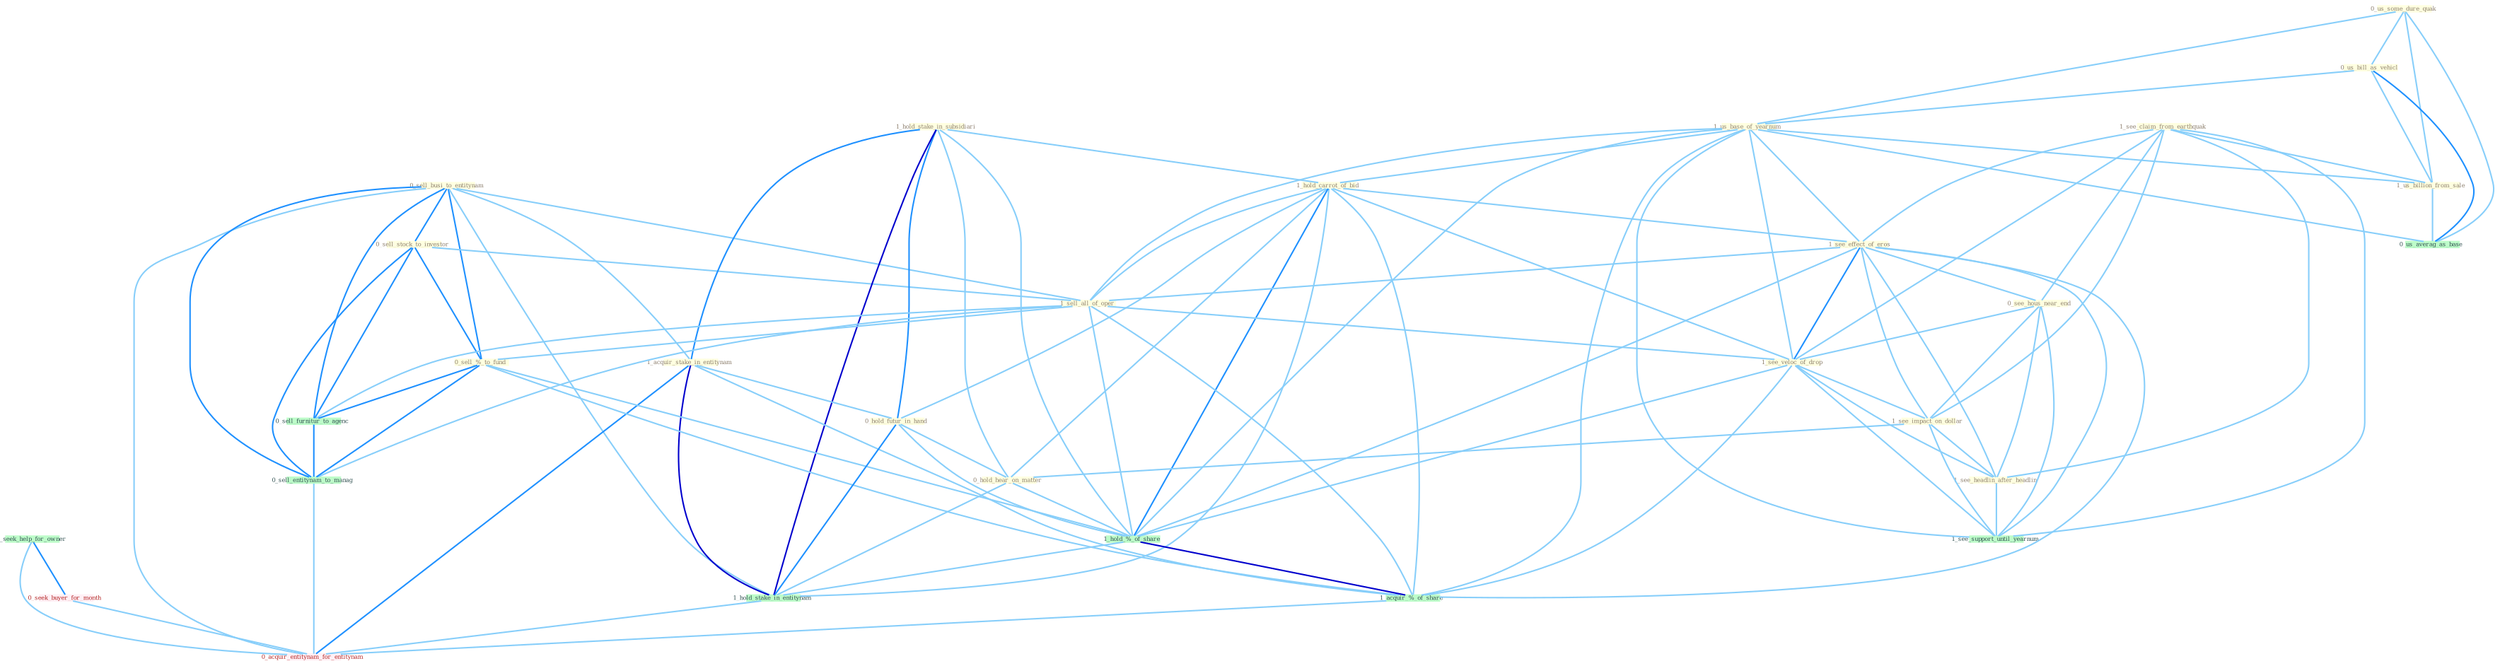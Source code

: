 Graph G{ 
    node
    [shape=polygon,style=filled,width=.5,height=.06,color="#BDFCC9",fixedsize=true,fontsize=4,
    fontcolor="#2f4f4f"];
    {node
    [color="#ffffe0", fontcolor="#8b7d6b"] "0_sell_busi_to_entitynam " "1_see_claim_from_earthquak " "0_us_some_dure_quak " "0_sell_stock_to_investor " "1_hold_stake_in_subsidiari " "0_us_bill_as_vehicl " "1_us_base_of_yearnum " "1_acquir_stake_in_entitynam " "1_hold_carrot_of_bid " "1_see_effect_of_eros " "1_sell_all_of_oper " "0_sell_%_to_fund " "0_see_hous_near_end " "1_see_veloc_of_drop " "1_see_impact_on_dollar " "0_hold_futur_in_hand " "1_us_billion_from_sale " "0_hold_hear_on_matter " "1_see_headlin_after_headlin "}
{node [color="#fff0f5", fontcolor="#b22222"] "0_seek_buyer_for_month " "0_acquir_entitynam_for_entitynam "}
edge [color="#B0E2FF"];

	"0_sell_busi_to_entitynam " -- "0_sell_stock_to_investor " [w="2", color="#1e90ff" , len=0.8];
	"0_sell_busi_to_entitynam " -- "1_acquir_stake_in_entitynam " [w="1", color="#87cefa" ];
	"0_sell_busi_to_entitynam " -- "1_sell_all_of_oper " [w="1", color="#87cefa" ];
	"0_sell_busi_to_entitynam " -- "0_sell_%_to_fund " [w="2", color="#1e90ff" , len=0.8];
	"0_sell_busi_to_entitynam " -- "1_hold_stake_in_entitynam " [w="1", color="#87cefa" ];
	"0_sell_busi_to_entitynam " -- "0_sell_furnitur_to_agenc " [w="2", color="#1e90ff" , len=0.8];
	"0_sell_busi_to_entitynam " -- "0_sell_entitynam_to_manag " [w="2", color="#1e90ff" , len=0.8];
	"0_sell_busi_to_entitynam " -- "0_acquir_entitynam_for_entitynam " [w="1", color="#87cefa" ];
	"1_see_claim_from_earthquak " -- "1_see_effect_of_eros " [w="1", color="#87cefa" ];
	"1_see_claim_from_earthquak " -- "0_see_hous_near_end " [w="1", color="#87cefa" ];
	"1_see_claim_from_earthquak " -- "1_see_veloc_of_drop " [w="1", color="#87cefa" ];
	"1_see_claim_from_earthquak " -- "1_see_impact_on_dollar " [w="1", color="#87cefa" ];
	"1_see_claim_from_earthquak " -- "1_us_billion_from_sale " [w="1", color="#87cefa" ];
	"1_see_claim_from_earthquak " -- "1_see_headlin_after_headlin " [w="1", color="#87cefa" ];
	"1_see_claim_from_earthquak " -- "1_see_support_until_yearnum " [w="1", color="#87cefa" ];
	"0_us_some_dure_quak " -- "0_us_bill_as_vehicl " [w="1", color="#87cefa" ];
	"0_us_some_dure_quak " -- "1_us_base_of_yearnum " [w="1", color="#87cefa" ];
	"0_us_some_dure_quak " -- "1_us_billion_from_sale " [w="1", color="#87cefa" ];
	"0_us_some_dure_quak " -- "0_us_averag_as_base " [w="1", color="#87cefa" ];
	"0_sell_stock_to_investor " -- "1_sell_all_of_oper " [w="1", color="#87cefa" ];
	"0_sell_stock_to_investor " -- "0_sell_%_to_fund " [w="2", color="#1e90ff" , len=0.8];
	"0_sell_stock_to_investor " -- "0_sell_furnitur_to_agenc " [w="2", color="#1e90ff" , len=0.8];
	"0_sell_stock_to_investor " -- "0_sell_entitynam_to_manag " [w="2", color="#1e90ff" , len=0.8];
	"1_hold_stake_in_subsidiari " -- "1_acquir_stake_in_entitynam " [w="2", color="#1e90ff" , len=0.8];
	"1_hold_stake_in_subsidiari " -- "1_hold_carrot_of_bid " [w="1", color="#87cefa" ];
	"1_hold_stake_in_subsidiari " -- "0_hold_futur_in_hand " [w="2", color="#1e90ff" , len=0.8];
	"1_hold_stake_in_subsidiari " -- "0_hold_hear_on_matter " [w="1", color="#87cefa" ];
	"1_hold_stake_in_subsidiari " -- "1_hold_%_of_share " [w="1", color="#87cefa" ];
	"1_hold_stake_in_subsidiari " -- "1_hold_stake_in_entitynam " [w="3", color="#0000cd" , len=0.6];
	"0_us_bill_as_vehicl " -- "1_us_base_of_yearnum " [w="1", color="#87cefa" ];
	"0_us_bill_as_vehicl " -- "1_us_billion_from_sale " [w="1", color="#87cefa" ];
	"0_us_bill_as_vehicl " -- "0_us_averag_as_base " [w="2", color="#1e90ff" , len=0.8];
	"1_us_base_of_yearnum " -- "1_hold_carrot_of_bid " [w="1", color="#87cefa" ];
	"1_us_base_of_yearnum " -- "1_see_effect_of_eros " [w="1", color="#87cefa" ];
	"1_us_base_of_yearnum " -- "1_sell_all_of_oper " [w="1", color="#87cefa" ];
	"1_us_base_of_yearnum " -- "1_see_veloc_of_drop " [w="1", color="#87cefa" ];
	"1_us_base_of_yearnum " -- "1_us_billion_from_sale " [w="1", color="#87cefa" ];
	"1_us_base_of_yearnum " -- "1_hold_%_of_share " [w="1", color="#87cefa" ];
	"1_us_base_of_yearnum " -- "1_acquir_%_of_share " [w="1", color="#87cefa" ];
	"1_us_base_of_yearnum " -- "1_see_support_until_yearnum " [w="1", color="#87cefa" ];
	"1_us_base_of_yearnum " -- "0_us_averag_as_base " [w="1", color="#87cefa" ];
	"1_acquir_stake_in_entitynam " -- "0_hold_futur_in_hand " [w="1", color="#87cefa" ];
	"1_acquir_stake_in_entitynam " -- "1_hold_stake_in_entitynam " [w="3", color="#0000cd" , len=0.6];
	"1_acquir_stake_in_entitynam " -- "1_acquir_%_of_share " [w="1", color="#87cefa" ];
	"1_acquir_stake_in_entitynam " -- "0_acquir_entitynam_for_entitynam " [w="2", color="#1e90ff" , len=0.8];
	"1_hold_carrot_of_bid " -- "1_see_effect_of_eros " [w="1", color="#87cefa" ];
	"1_hold_carrot_of_bid " -- "1_sell_all_of_oper " [w="1", color="#87cefa" ];
	"1_hold_carrot_of_bid " -- "1_see_veloc_of_drop " [w="1", color="#87cefa" ];
	"1_hold_carrot_of_bid " -- "0_hold_futur_in_hand " [w="1", color="#87cefa" ];
	"1_hold_carrot_of_bid " -- "0_hold_hear_on_matter " [w="1", color="#87cefa" ];
	"1_hold_carrot_of_bid " -- "1_hold_%_of_share " [w="2", color="#1e90ff" , len=0.8];
	"1_hold_carrot_of_bid " -- "1_hold_stake_in_entitynam " [w="1", color="#87cefa" ];
	"1_hold_carrot_of_bid " -- "1_acquir_%_of_share " [w="1", color="#87cefa" ];
	"1_see_effect_of_eros " -- "1_sell_all_of_oper " [w="1", color="#87cefa" ];
	"1_see_effect_of_eros " -- "0_see_hous_near_end " [w="1", color="#87cefa" ];
	"1_see_effect_of_eros " -- "1_see_veloc_of_drop " [w="2", color="#1e90ff" , len=0.8];
	"1_see_effect_of_eros " -- "1_see_impact_on_dollar " [w="1", color="#87cefa" ];
	"1_see_effect_of_eros " -- "1_see_headlin_after_headlin " [w="1", color="#87cefa" ];
	"1_see_effect_of_eros " -- "1_hold_%_of_share " [w="1", color="#87cefa" ];
	"1_see_effect_of_eros " -- "1_acquir_%_of_share " [w="1", color="#87cefa" ];
	"1_see_effect_of_eros " -- "1_see_support_until_yearnum " [w="1", color="#87cefa" ];
	"1_sell_all_of_oper " -- "0_sell_%_to_fund " [w="1", color="#87cefa" ];
	"1_sell_all_of_oper " -- "1_see_veloc_of_drop " [w="1", color="#87cefa" ];
	"1_sell_all_of_oper " -- "1_hold_%_of_share " [w="1", color="#87cefa" ];
	"1_sell_all_of_oper " -- "1_acquir_%_of_share " [w="1", color="#87cefa" ];
	"1_sell_all_of_oper " -- "0_sell_furnitur_to_agenc " [w="1", color="#87cefa" ];
	"1_sell_all_of_oper " -- "0_sell_entitynam_to_manag " [w="1", color="#87cefa" ];
	"0_sell_%_to_fund " -- "1_hold_%_of_share " [w="1", color="#87cefa" ];
	"0_sell_%_to_fund " -- "1_acquir_%_of_share " [w="1", color="#87cefa" ];
	"0_sell_%_to_fund " -- "0_sell_furnitur_to_agenc " [w="2", color="#1e90ff" , len=0.8];
	"0_sell_%_to_fund " -- "0_sell_entitynam_to_manag " [w="2", color="#1e90ff" , len=0.8];
	"0_see_hous_near_end " -- "1_see_veloc_of_drop " [w="1", color="#87cefa" ];
	"0_see_hous_near_end " -- "1_see_impact_on_dollar " [w="1", color="#87cefa" ];
	"0_see_hous_near_end " -- "1_see_headlin_after_headlin " [w="1", color="#87cefa" ];
	"0_see_hous_near_end " -- "1_see_support_until_yearnum " [w="1", color="#87cefa" ];
	"1_see_veloc_of_drop " -- "1_see_impact_on_dollar " [w="1", color="#87cefa" ];
	"1_see_veloc_of_drop " -- "1_see_headlin_after_headlin " [w="1", color="#87cefa" ];
	"1_see_veloc_of_drop " -- "1_hold_%_of_share " [w="1", color="#87cefa" ];
	"1_see_veloc_of_drop " -- "1_acquir_%_of_share " [w="1", color="#87cefa" ];
	"1_see_veloc_of_drop " -- "1_see_support_until_yearnum " [w="1", color="#87cefa" ];
	"1_see_impact_on_dollar " -- "0_hold_hear_on_matter " [w="1", color="#87cefa" ];
	"1_see_impact_on_dollar " -- "1_see_headlin_after_headlin " [w="1", color="#87cefa" ];
	"1_see_impact_on_dollar " -- "1_see_support_until_yearnum " [w="1", color="#87cefa" ];
	"0_hold_futur_in_hand " -- "0_hold_hear_on_matter " [w="1", color="#87cefa" ];
	"0_hold_futur_in_hand " -- "1_hold_%_of_share " [w="1", color="#87cefa" ];
	"0_hold_futur_in_hand " -- "1_hold_stake_in_entitynam " [w="2", color="#1e90ff" , len=0.8];
	"1_us_billion_from_sale " -- "0_us_averag_as_base " [w="1", color="#87cefa" ];
	"0_hold_hear_on_matter " -- "1_hold_%_of_share " [w="1", color="#87cefa" ];
	"0_hold_hear_on_matter " -- "1_hold_stake_in_entitynam " [w="1", color="#87cefa" ];
	"1_see_headlin_after_headlin " -- "1_see_support_until_yearnum " [w="1", color="#87cefa" ];
	"1_hold_%_of_share " -- "1_hold_stake_in_entitynam " [w="1", color="#87cefa" ];
	"1_hold_%_of_share " -- "1_acquir_%_of_share " [w="3", color="#0000cd" , len=0.6];
	"1_hold_stake_in_entitynam " -- "0_acquir_entitynam_for_entitynam " [w="1", color="#87cefa" ];
	"1_seek_help_for_owner " -- "0_seek_buyer_for_month " [w="2", color="#1e90ff" , len=0.8];
	"1_seek_help_for_owner " -- "0_acquir_entitynam_for_entitynam " [w="1", color="#87cefa" ];
	"0_seek_buyer_for_month " -- "0_acquir_entitynam_for_entitynam " [w="1", color="#87cefa" ];
	"1_acquir_%_of_share " -- "0_acquir_entitynam_for_entitynam " [w="1", color="#87cefa" ];
	"0_sell_furnitur_to_agenc " -- "0_sell_entitynam_to_manag " [w="2", color="#1e90ff" , len=0.8];
	"0_sell_entitynam_to_manag " -- "0_acquir_entitynam_for_entitynam " [w="1", color="#87cefa" ];
}
